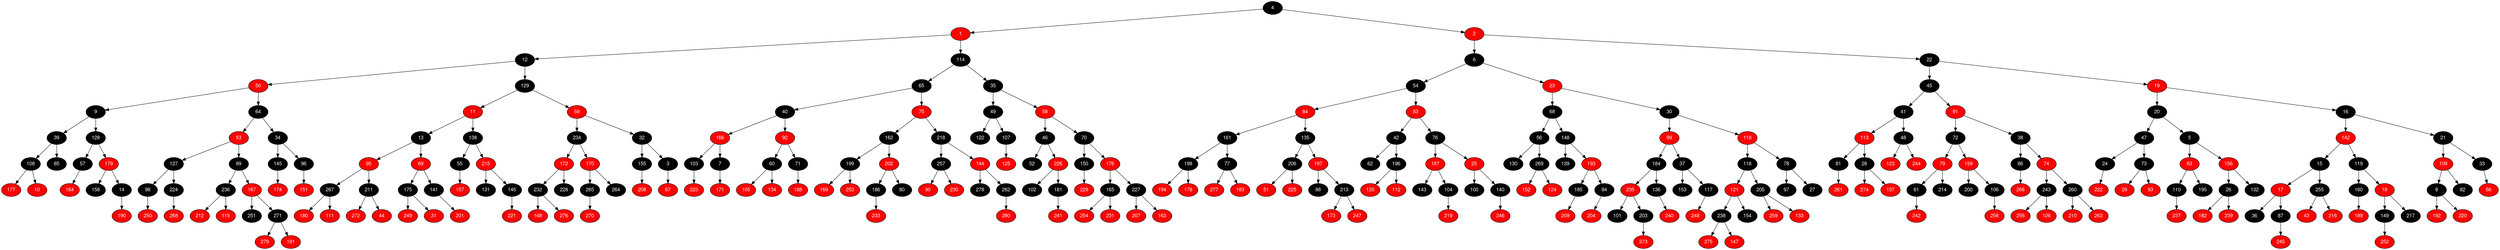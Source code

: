 digraph RB_Teste {
	node [fontname="Helvetica,Arial,sans-serif" style="filled"]
	edge [fontname="Helvetica,Arial,sans-serif" color="black"]

	{
		node [fillcolor=" black" fontcolor=" white"] 4 
		node [fillcolor=" red" fontcolor=" white"] 1 
		node [fillcolor=" black" fontcolor=" white"] 12 
		node [fillcolor=" red" fontcolor=" white"] 50 
		node [fillcolor=" black" fontcolor=" white"] 9 
		node [fillcolor=" black" fontcolor=" white"] 39 
		node [fillcolor=" black" fontcolor=" white"] 108 
		node [fillcolor=" red" fontcolor=" white"] 177 
		node [fillcolor=" red" fontcolor=" white"] 10 
		node [fillcolor=" black" fontcolor=" white"] 85 
		node [fillcolor=" black" fontcolor=" white"] 128 
		node [fillcolor=" black" fontcolor=" white"] 57 
		node [fillcolor=" red" fontcolor=" white"] 164 
		node [fillcolor=" red" fontcolor=" white"] 179 
		node [fillcolor=" black" fontcolor=" white"] 158 
		node [fillcolor=" black" fontcolor=" white"] 14 
		node [fillcolor=" red" fontcolor=" white"] 190 
		node [fillcolor=" black" fontcolor=" white"] 64 
		node [fillcolor=" red" fontcolor=" white"] 53 
		node [fillcolor=" black" fontcolor=" white"] 127 
		node [fillcolor=" black" fontcolor=" white"] 98 
		node [fillcolor=" red" fontcolor=" white"] 250 
		node [fillcolor=" black" fontcolor=" white"] 224 
		node [fillcolor=" red" fontcolor=" white"] 268 
		node [fillcolor=" black" fontcolor=" white"] 89 
		node [fillcolor=" black" fontcolor=" white"] 236 
		node [fillcolor=" red" fontcolor=" white"] 212 
		node [fillcolor=" red" fontcolor=" white"] 115 
		node [fillcolor=" red" fontcolor=" white"] 167 
		node [fillcolor=" black" fontcolor=" white"] 251 
		node [fillcolor=" black" fontcolor=" white"] 271 
		node [fillcolor=" red" fontcolor=" white"] 279 
		node [fillcolor=" red" fontcolor=" white"] 191 
		node [fillcolor=" black" fontcolor=" white"] 34 
		node [fillcolor=" black" fontcolor=" white"] 145 
		node [fillcolor=" red" fontcolor=" white"] 174 
		node [fillcolor=" black" fontcolor=" white"] 96 
		node [fillcolor=" red" fontcolor=" white"] 151 
		node [fillcolor=" black" fontcolor=" white"] 129 
		node [fillcolor=" red" fontcolor=" white"] 11 
		node [fillcolor=" black" fontcolor=" white"] 13 
		node [fillcolor=" red" fontcolor=" white"] 95 
		node [fillcolor=" black" fontcolor=" white"] 267 
		node [fillcolor=" red" fontcolor=" white"] 180 
		node [fillcolor=" red" fontcolor=" white"] 111 
		node [fillcolor=" black" fontcolor=" white"] 211 
		node [fillcolor=" red" fontcolor=" white"] 272 
		node [fillcolor=" red" fontcolor=" white"] 44 
		node [fillcolor=" red" fontcolor=" white"] 69 
		node [fillcolor=" black" fontcolor=" white"] 175 
		node [fillcolor=" red" fontcolor=" white"] 249 
		node [fillcolor=" red" fontcolor=" white"] 31 
		node [fillcolor=" black" fontcolor=" white"] 141 
		node [fillcolor=" red" fontcolor=" white"] 201 
		node [fillcolor=" black" fontcolor=" white"] 138 
		node [fillcolor=" black" fontcolor=" white"] 55 
		node [fillcolor=" red" fontcolor=" white"] 157 
		node [fillcolor=" red" fontcolor=" white"] 215 
		node [fillcolor=" black" fontcolor=" white"] 131 
		node [fillcolor=" black" fontcolor=" white"] 146 
		node [fillcolor=" red" fontcolor=" white"] 221 
		node [fillcolor=" red" fontcolor=" white"] 59 
		node [fillcolor=" black" fontcolor=" white"] 234 
		node [fillcolor=" red" fontcolor=" white"] 172 
		node [fillcolor=" black" fontcolor=" white"] 232 
		node [fillcolor=" red" fontcolor=" white"] 168 
		node [fillcolor=" red" fontcolor=" white"] 276 
		node [fillcolor=" black" fontcolor=" white"] 228 
		node [fillcolor=" red" fontcolor=" white"] 170 
		node [fillcolor=" black" fontcolor=" white"] 265 
		node [fillcolor=" red" fontcolor=" white"] 270 
		node [fillcolor=" black" fontcolor=" white"] 264 
		node [fillcolor=" black" fontcolor=" white"] 32 
		node [fillcolor=" black" fontcolor=" white"] 155 
		node [fillcolor=" red" fontcolor=" white"] 208 
		node [fillcolor=" black" fontcolor=" white"] 3 
		node [fillcolor=" red" fontcolor=" white"] 67 
		node [fillcolor=" black" fontcolor=" white"] 114 
		node [fillcolor=" black" fontcolor=" white"] 65 
		node [fillcolor=" black" fontcolor=" white"] 40 
		node [fillcolor=" red" fontcolor=" white"] 166 
		node [fillcolor=" black" fontcolor=" white"] 103 
		node [fillcolor=" red" fontcolor=" white"] 223 
		node [fillcolor=" black" fontcolor=" white"] 7 
		node [fillcolor=" red" fontcolor=" white"] 171 
		node [fillcolor=" red" fontcolor=" white"] 92 
		node [fillcolor=" black" fontcolor=" white"] 60 
		node [fillcolor=" red" fontcolor=" white"] 105 
		node [fillcolor=" red" fontcolor=" white"] 134 
		node [fillcolor=" black" fontcolor=" white"] 71 
		node [fillcolor=" red" fontcolor=" white"] 188 
		node [fillcolor=" red" fontcolor=" white"] 75 
		node [fillcolor=" black" fontcolor=" white"] 162 
		node [fillcolor=" black" fontcolor=" white"] 199 
		node [fillcolor=" red" fontcolor=" white"] 169 
		node [fillcolor=" red" fontcolor=" white"] 253 
		node [fillcolor=" red" fontcolor=" white"] 202 
		node [fillcolor=" black" fontcolor=" white"] 186 
		node [fillcolor=" red" fontcolor=" white"] 233 
		node [fillcolor=" black" fontcolor=" white"] 80 
		node [fillcolor=" black" fontcolor=" white"] 218 
		node [fillcolor=" black" fontcolor=" white"] 257 
		node [fillcolor=" red" fontcolor=" white"] 90 
		node [fillcolor=" red" fontcolor=" white"] 230 
		node [fillcolor=" red" fontcolor=" white"] 144 
		node [fillcolor=" black" fontcolor=" white"] 278 
		node [fillcolor=" black" fontcolor=" white"] 262 
		node [fillcolor=" red" fontcolor=" white"] 280 
		node [fillcolor=" black" fontcolor=" white"] 35 
		node [fillcolor=" black" fontcolor=" white"] 49 
		node [fillcolor=" black" fontcolor=" white"] 122 
		node [fillcolor=" black" fontcolor=" white"] 107 
		node [fillcolor=" red" fontcolor=" white"] 125 
		node [fillcolor=" red" fontcolor=" white"] 58 
		node [fillcolor=" black" fontcolor=" white"] 46 
		node [fillcolor=" black" fontcolor=" white"] 52 
		node [fillcolor=" red" fontcolor=" white"] 226 
		node [fillcolor=" black" fontcolor=" white"] 102 
		node [fillcolor=" black" fontcolor=" white"] 181 
		node [fillcolor=" red" fontcolor=" white"] 241 
		node [fillcolor=" black" fontcolor=" white"] 70 
		node [fillcolor=" black" fontcolor=" white"] 150 
		node [fillcolor=" red" fontcolor=" white"] 229 
		node [fillcolor=" red" fontcolor=" white"] 176 
		node [fillcolor=" black" fontcolor=" white"] 165 
		node [fillcolor=" red" fontcolor=" white"] 254 
		node [fillcolor=" red" fontcolor=" white"] 231 
		node [fillcolor=" black" fontcolor=" white"] 227 
		node [fillcolor=" red" fontcolor=" white"] 207 
		node [fillcolor=" red" fontcolor=" white"] 163 
		node [fillcolor=" red" fontcolor=" white"] 2 
		node [fillcolor=" black" fontcolor=" white"] 6 
		node [fillcolor=" black" fontcolor=" white"] 54 
		node [fillcolor=" red" fontcolor=" white"] 84 
		node [fillcolor=" black" fontcolor=" white"] 161 
		node [fillcolor=" black" fontcolor=" white"] 198 
		node [fillcolor=" red" fontcolor=" white"] 194 
		node [fillcolor=" red" fontcolor=" white"] 178 
		node [fillcolor=" black" fontcolor=" white"] 77 
		node [fillcolor=" red" fontcolor=" white"] 277 
		node [fillcolor=" red" fontcolor=" white"] 183 
		node [fillcolor=" black" fontcolor=" white"] 135 
		node [fillcolor=" black" fontcolor=" white"] 206 
		node [fillcolor=" red" fontcolor=" white"] 51 
		node [fillcolor=" red" fontcolor=" white"] 225 
		node [fillcolor=" red" fontcolor=" white"] 197 
		node [fillcolor=" black" fontcolor=" white"] 88 
		node [fillcolor=" black" fontcolor=" white"] 213 
		node [fillcolor=" red" fontcolor=" white"] 173 
		node [fillcolor=" red" fontcolor=" white"] 247 
		node [fillcolor=" red" fontcolor=" white"] 83 
		node [fillcolor=" black" fontcolor=" white"] 42 
		node [fillcolor=" black" fontcolor=" white"] 62 
		node [fillcolor=" black" fontcolor=" white"] 196 
		node [fillcolor=" red" fontcolor=" white"] 120 
		node [fillcolor=" red" fontcolor=" white"] 112 
		node [fillcolor=" black" fontcolor=" white"] 76 
		node [fillcolor=" red" fontcolor=" white"] 187 
		node [fillcolor=" black" fontcolor=" white"] 143 
		node [fillcolor=" black" fontcolor=" white"] 104 
		node [fillcolor=" red" fontcolor=" white"] 219 
		node [fillcolor=" red" fontcolor=" white"] 25 
		node [fillcolor=" black" fontcolor=" white"] 100 
		node [fillcolor=" black" fontcolor=" white"] 140 
		node [fillcolor=" red" fontcolor=" white"] 246 
		node [fillcolor=" red" fontcolor=" white"] 23 
		node [fillcolor=" black" fontcolor=" white"] 68 
		node [fillcolor=" black" fontcolor=" white"] 56 
		node [fillcolor=" black" fontcolor=" white"] 130 
		node [fillcolor=" black" fontcolor=" white"] 269 
		node [fillcolor=" red" fontcolor=" white"] 152 
		node [fillcolor=" red" fontcolor=" white"] 124 
		node [fillcolor=" black" fontcolor=" white"] 148 
		node [fillcolor=" black" fontcolor=" white"] 139 
		node [fillcolor=" red" fontcolor=" white"] 193 
		node [fillcolor=" black" fontcolor=" white"] 185 
		node [fillcolor=" red" fontcolor=" white"] 209 
		node [fillcolor=" black" fontcolor=" white"] 94 
		node [fillcolor=" red" fontcolor=" white"] 204 
		node [fillcolor=" black" fontcolor=" white"] 30 
		node [fillcolor=" red" fontcolor=" white"] 99 
		node [fillcolor=" black" fontcolor=" white"] 184 
		node [fillcolor=" red" fontcolor=" white"] 235 
		node [fillcolor=" black" fontcolor=" white"] 101 
		node [fillcolor=" black" fontcolor=" white"] 203 
		node [fillcolor=" red" fontcolor=" white"] 273 
		node [fillcolor=" black" fontcolor=" white"] 136 
		node [fillcolor=" red" fontcolor=" white"] 240 
		node [fillcolor=" black" fontcolor=" white"] 37 
		node [fillcolor=" black" fontcolor=" white"] 153 
		node [fillcolor=" black" fontcolor=" white"] 117 
		node [fillcolor=" red" fontcolor=" white"] 248 
		node [fillcolor=" red" fontcolor=" white"] 118 
		node [fillcolor=" black" fontcolor=" white"] 116 
		node [fillcolor=" red" fontcolor=" white"] 121 
		node [fillcolor=" black" fontcolor=" white"] 238 
		node [fillcolor=" red" fontcolor=" white"] 275 
		node [fillcolor=" red" fontcolor=" white"] 147 
		node [fillcolor=" black" fontcolor=" white"] 154 
		node [fillcolor=" black" fontcolor=" white"] 205 
		node [fillcolor=" red" fontcolor=" white"] 259 
		node [fillcolor=" red" fontcolor=" white"] 133 
		node [fillcolor=" black" fontcolor=" white"] 78 
		node [fillcolor=" black" fontcolor=" white"] 97 
		node [fillcolor=" black" fontcolor=" white"] 27 
		node [fillcolor=" black" fontcolor=" white"] 22 
		node [fillcolor=" black" fontcolor=" white"] 45 
		node [fillcolor=" black" fontcolor=" white"] 41 
		node [fillcolor=" red" fontcolor=" white"] 113 
		node [fillcolor=" black" fontcolor=" white"] 81 
		node [fillcolor=" red" fontcolor=" white"] 261 
		node [fillcolor=" black" fontcolor=" white"] 28 
		node [fillcolor=" red" fontcolor=" white"] 274 
		node [fillcolor=" red" fontcolor=" white"] 137 
		node [fillcolor=" black" fontcolor=" white"] 48 
		node [fillcolor=" red" fontcolor=" white"] 123 
		node [fillcolor=" red" fontcolor=" white"] 244 
		node [fillcolor=" red" fontcolor=" white"] 91 
		node [fillcolor=" black" fontcolor=" white"] 72 
		node [fillcolor=" red" fontcolor=" white"] 79 
		node [fillcolor=" black" fontcolor=" white"] 61 
		node [fillcolor=" red" fontcolor=" white"] 242 
		node [fillcolor=" black" fontcolor=" white"] 214 
		node [fillcolor=" red" fontcolor=" white"] 159 
		node [fillcolor=" black" fontcolor=" white"] 200 
		node [fillcolor=" black" fontcolor=" white"] 106 
		node [fillcolor=" red" fontcolor=" white"] 258 
		node [fillcolor=" black" fontcolor=" white"] 38 
		node [fillcolor=" black" fontcolor=" white"] 86 
		node [fillcolor=" red" fontcolor=" white"] 266 
		node [fillcolor=" red" fontcolor=" white"] 74 
		node [fillcolor=" black" fontcolor=" white"] 243 
		node [fillcolor=" red" fontcolor=" white"] 256 
		node [fillcolor=" red" fontcolor=" white"] 126 
		node [fillcolor=" black" fontcolor=" white"] 260 
		node [fillcolor=" red" fontcolor=" white"] 210 
		node [fillcolor=" red" fontcolor=" white"] 263 
		node [fillcolor=" red" fontcolor=" white"] 19 
		node [fillcolor=" black" fontcolor=" white"] 20 
		node [fillcolor=" black" fontcolor=" white"] 47 
		node [fillcolor=" black" fontcolor=" white"] 24 
		node [fillcolor=" red" fontcolor=" white"] 222 
		node [fillcolor=" black" fontcolor=" white"] 73 
		node [fillcolor=" red" fontcolor=" white"] 29 
		node [fillcolor=" red" fontcolor=" white"] 93 
		node [fillcolor=" black" fontcolor=" white"] 5 
		node [fillcolor=" red" fontcolor=" white"] 63 
		node [fillcolor=" black" fontcolor=" white"] 110 
		node [fillcolor=" red" fontcolor=" white"] 237 
		node [fillcolor=" black" fontcolor=" white"] 195 
		node [fillcolor=" red" fontcolor=" white"] 156 
		node [fillcolor=" black" fontcolor=" white"] 26 
		node [fillcolor=" red" fontcolor=" white"] 182 
		node [fillcolor=" red" fontcolor=" white"] 239 
		node [fillcolor=" black" fontcolor=" white"] 132 
		node [fillcolor=" black" fontcolor=" white"] 16 
		node [fillcolor=" red" fontcolor=" white"] 142 
		node [fillcolor=" black" fontcolor=" white"] 15 
		node [fillcolor=" red" fontcolor=" white"] 17 
		node [fillcolor=" black" fontcolor=" white"] 36 
		node [fillcolor=" black" fontcolor=" white"] 87 
		node [fillcolor=" red" fontcolor=" white"] 245 
		node [fillcolor=" black" fontcolor=" white"] 255 
		node [fillcolor=" red" fontcolor=" white"] 43 
		node [fillcolor=" red" fontcolor=" white"] 216 
		node [fillcolor=" black" fontcolor=" white"] 119 
		node [fillcolor=" black" fontcolor=" white"] 160 
		node [fillcolor=" red" fontcolor=" white"] 189 
		node [fillcolor=" red" fontcolor=" white"] 18 
		node [fillcolor=" black" fontcolor=" white"] 149 
		node [fillcolor=" red" fontcolor=" white"] 252 
		node [fillcolor=" black" fontcolor=" white"] 217 
		node [fillcolor=" black" fontcolor=" white"] 21 
		node [fillcolor=" red" fontcolor=" white"] 109 
		node [fillcolor=" black" fontcolor=" white"] 8 
		node [fillcolor=" red" fontcolor=" white"] 192 
		node [fillcolor=" red" fontcolor=" white"] 220 
		node [fillcolor=" black" fontcolor=" white"] 82 
		node [fillcolor=" black" fontcolor=" white"] 33 
		node [fillcolor=" red" fontcolor=" white"] 66 
	}

	4 -> 1 
	4 -> 2 
	1 -> 12 
	1 -> 114 
	12 -> 50 
	12 -> 129 
	50 -> 9 
	50 -> 64 
	9 -> 39 
	9 -> 128 
	39 -> 108 
	39 -> 85 
	108 -> 177 
	108 -> 10 
	128 -> 57 
	128 -> 179 
	57 -> 164 
	179 -> 158 
	179 -> 14 
	14 -> 190 
	64 -> 53 
	64 -> 34 
	53 -> 127 
	53 -> 89 
	127 -> 98 
	127 -> 224 
	98 -> 250 
	224 -> 268 
	89 -> 236 
	89 -> 167 
	236 -> 212 
	236 -> 115 
	167 -> 251 
	167 -> 271 
	271 -> 279 
	271 -> 191 
	34 -> 145 
	34 -> 96 
	145 -> 174 
	96 -> 151 
	129 -> 11 
	129 -> 59 
	11 -> 13 
	11 -> 138 
	13 -> 95 
	13 -> 69 
	95 -> 267 
	95 -> 211 
	267 -> 180 
	267 -> 111 
	211 -> 272 
	211 -> 44 
	69 -> 175 
	69 -> 141 
	175 -> 249 
	175 -> 31 
	141 -> 201 
	138 -> 55 
	138 -> 215 
	55 -> 157 
	215 -> 131 
	215 -> 146 
	146 -> 221 
	59 -> 234 
	59 -> 32 
	234 -> 172 
	234 -> 170 
	172 -> 232 
	172 -> 228 
	232 -> 168 
	232 -> 276 
	170 -> 265 
	170 -> 264 
	265 -> 270 
	32 -> 155 
	32 -> 3 
	155 -> 208 
	3 -> 67 
	114 -> 65 
	114 -> 35 
	65 -> 40 
	65 -> 75 
	40 -> 166 
	40 -> 92 
	166 -> 103 
	166 -> 7 
	103 -> 223 
	7 -> 171 
	92 -> 60 
	92 -> 71 
	60 -> 105 
	60 -> 134 
	71 -> 188 
	75 -> 162 
	75 -> 218 
	162 -> 199 
	162 -> 202 
	199 -> 169 
	199 -> 253 
	202 -> 186 
	202 -> 80 
	186 -> 233 
	218 -> 257 
	218 -> 144 
	257 -> 90 
	257 -> 230 
	144 -> 278 
	144 -> 262 
	262 -> 280 
	35 -> 49 
	35 -> 58 
	49 -> 122 
	49 -> 107 
	107 -> 125 
	58 -> 46 
	58 -> 70 
	46 -> 52 
	46 -> 226 
	226 -> 102 
	226 -> 181 
	181 -> 241 
	70 -> 150 
	70 -> 176 
	150 -> 229 
	176 -> 165 
	176 -> 227 
	165 -> 254 
	165 -> 231 
	227 -> 207 
	227 -> 163 
	2 -> 6 
	2 -> 22 
	6 -> 54 
	6 -> 23 
	54 -> 84 
	54 -> 83 
	84 -> 161 
	84 -> 135 
	161 -> 198 
	161 -> 77 
	198 -> 194 
	198 -> 178 
	77 -> 277 
	77 -> 183 
	135 -> 206 
	135 -> 197 
	206 -> 51 
	206 -> 225 
	197 -> 88 
	197 -> 213 
	213 -> 173 
	213 -> 247 
	83 -> 42 
	83 -> 76 
	42 -> 62 
	42 -> 196 
	196 -> 120 
	196 -> 112 
	76 -> 187 
	76 -> 25 
	187 -> 143 
	187 -> 104 
	104 -> 219 
	25 -> 100 
	25 -> 140 
	140 -> 246 
	23 -> 68 
	23 -> 30 
	68 -> 56 
	68 -> 148 
	56 -> 130 
	56 -> 269 
	269 -> 152 
	269 -> 124 
	148 -> 139 
	148 -> 193 
	193 -> 185 
	193 -> 94 
	185 -> 209 
	94 -> 204 
	30 -> 99 
	30 -> 118 
	99 -> 184 
	99 -> 37 
	184 -> 235 
	184 -> 136 
	235 -> 101 
	235 -> 203 
	203 -> 273 
	136 -> 240 
	37 -> 153 
	37 -> 117 
	117 -> 248 
	118 -> 116 
	118 -> 78 
	116 -> 121 
	116 -> 205 
	121 -> 238 
	121 -> 154 
	238 -> 275 
	238 -> 147 
	205 -> 259 
	205 -> 133 
	78 -> 97 
	78 -> 27 
	22 -> 45 
	22 -> 19 
	45 -> 41 
	45 -> 91 
	41 -> 113 
	41 -> 48 
	113 -> 81 
	113 -> 28 
	81 -> 261 
	28 -> 274 
	28 -> 137 
	48 -> 123 
	48 -> 244 
	91 -> 72 
	91 -> 38 
	72 -> 79 
	72 -> 159 
	79 -> 61 
	79 -> 214 
	61 -> 242 
	159 -> 200 
	159 -> 106 
	106 -> 258 
	38 -> 86 
	38 -> 74 
	86 -> 266 
	74 -> 243 
	74 -> 260 
	243 -> 256 
	243 -> 126 
	260 -> 210 
	260 -> 263 
	19 -> 20 
	19 -> 16 
	20 -> 47 
	20 -> 5 
	47 -> 24 
	47 -> 73 
	24 -> 222 
	73 -> 29 
	73 -> 93 
	5 -> 63 
	5 -> 156 
	63 -> 110 
	63 -> 195 
	110 -> 237 
	156 -> 26 
	156 -> 132 
	26 -> 182 
	26 -> 239 
	16 -> 142 
	16 -> 21 
	142 -> 15 
	142 -> 119 
	15 -> 17 
	15 -> 255 
	17 -> 36 
	17 -> 87 
	87 -> 245 
	255 -> 43 
	255 -> 216 
	119 -> 160 
	119 -> 18 
	160 -> 189 
	18 -> 149 
	18 -> 217 
	149 -> 252 
	21 -> 109 
	21 -> 33 
	109 -> 8 
	109 -> 82 
	8 -> 192 
	8 -> 220 
	33 -> 66 
}
